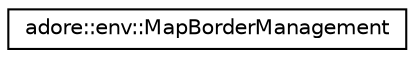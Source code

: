 digraph "Graphical Class Hierarchy"
{
 // LATEX_PDF_SIZE
  edge [fontname="Helvetica",fontsize="10",labelfontname="Helvetica",labelfontsize="10"];
  node [fontname="Helvetica",fontsize="10",shape=record];
  rankdir="LR";
  Node0 [label="adore::env::MapBorderManagement",height=0.2,width=0.4,color="black", fillcolor="white", style="filled",URL="$classadore_1_1env_1_1MapBorderManagement.html",tooltip="Automatically manage local map and necessary updates based on vehicle position and last state of obje..."];
}
